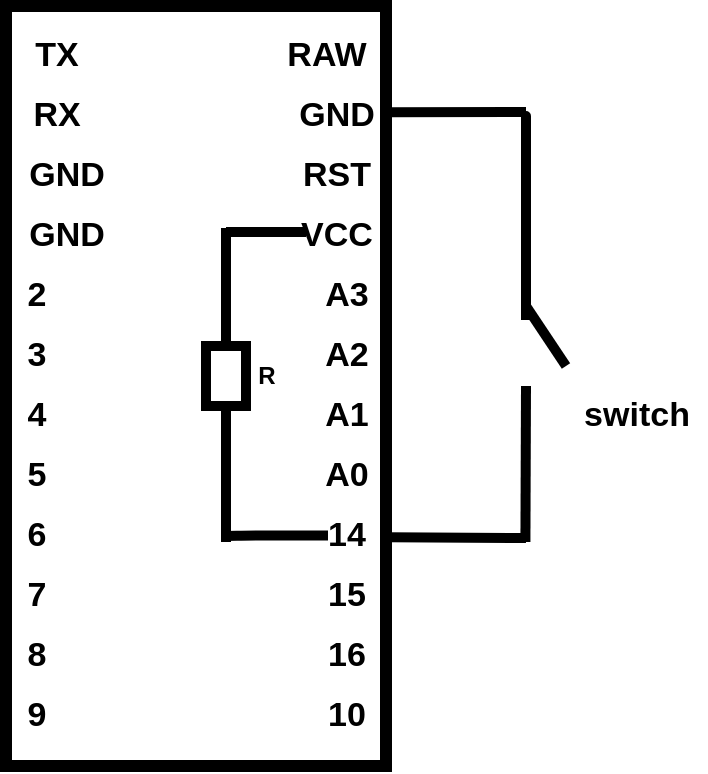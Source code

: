 <mxfile version="14.2.9" type="device"><diagram id="PuQlp7X1THBL5pAZiaUG" name="Page-1"><mxGraphModel dx="541" dy="1492" grid="1" gridSize="10" guides="1" tooltips="1" connect="1" arrows="1" fold="1" page="1" pageScale="1" pageWidth="827" pageHeight="1169" math="0" shadow="0"><root><mxCell id="0"/><mxCell id="1" parent="0"/><mxCell id="VXL3foKrF_xbrEbjn45T-1" value="" style="rounded=0;whiteSpace=wrap;html=1;strokeWidth=6;fontStyle=1;fontSize=17;" vertex="1" parent="1"><mxGeometry x="290" y="-20" width="190" height="380" as="geometry"/></mxCell><mxCell id="VXL3foKrF_xbrEbjn45T-2" value="10&lt;br style=&quot;font-size: 17px;&quot;&gt;" style="text;html=1;align=center;verticalAlign=middle;resizable=0;points=[];autosize=1;fontStyle=1;fontSize=17;" vertex="1" parent="1"><mxGeometry x="445" y="320" width="30" height="30" as="geometry"/></mxCell><mxCell id="VXL3foKrF_xbrEbjn45T-3" value="16" style="text;html=1;align=center;verticalAlign=middle;resizable=0;points=[];autosize=1;fontStyle=1;fontSize=17;" vertex="1" parent="1"><mxGeometry x="445" y="290" width="30" height="30" as="geometry"/></mxCell><mxCell id="VXL3foKrF_xbrEbjn45T-4" value="15" style="text;html=1;align=center;verticalAlign=middle;resizable=0;points=[];autosize=1;fontStyle=1;fontSize=17;" vertex="1" parent="1"><mxGeometry x="445" y="260" width="30" height="30" as="geometry"/></mxCell><mxCell id="VXL3foKrF_xbrEbjn45T-5" value="14" style="text;html=1;align=center;verticalAlign=middle;resizable=0;points=[];autosize=1;fontStyle=1;fontSize=17;" vertex="1" parent="1"><mxGeometry x="445" y="230" width="30" height="30" as="geometry"/></mxCell><mxCell id="VXL3foKrF_xbrEbjn45T-6" value="A0" style="text;html=1;align=center;verticalAlign=middle;resizable=0;points=[];autosize=1;fontStyle=1;fontSize=17;" vertex="1" parent="1"><mxGeometry x="440" y="200" width="40" height="30" as="geometry"/></mxCell><mxCell id="VXL3foKrF_xbrEbjn45T-7" value="A1" style="text;html=1;align=center;verticalAlign=middle;resizable=0;points=[];autosize=1;fontStyle=1;fontSize=17;" vertex="1" parent="1"><mxGeometry x="440" y="170" width="40" height="30" as="geometry"/></mxCell><mxCell id="VXL3foKrF_xbrEbjn45T-8" value="A2" style="text;html=1;align=center;verticalAlign=middle;resizable=0;points=[];autosize=1;fontStyle=1;fontSize=17;" vertex="1" parent="1"><mxGeometry x="440" y="140" width="40" height="30" as="geometry"/></mxCell><mxCell id="VXL3foKrF_xbrEbjn45T-9" value="A3" style="text;html=1;align=center;verticalAlign=middle;resizable=0;points=[];autosize=1;fontStyle=1;fontSize=17;" vertex="1" parent="1"><mxGeometry x="440" y="110" width="40" height="30" as="geometry"/></mxCell><mxCell id="VXL3foKrF_xbrEbjn45T-10" value="VCC" style="text;html=1;align=center;verticalAlign=middle;resizable=0;points=[];autosize=1;fontStyle=1;fontSize=17;" vertex="1" parent="1"><mxGeometry x="430" y="80" width="50" height="30" as="geometry"/></mxCell><mxCell id="VXL3foKrF_xbrEbjn45T-11" value="RST" style="text;html=1;align=center;verticalAlign=middle;resizable=0;points=[];autosize=1;fontStyle=1;fontSize=17;" vertex="1" parent="1"><mxGeometry x="430" y="50" width="50" height="30" as="geometry"/></mxCell><mxCell id="VXL3foKrF_xbrEbjn45T-12" value="GND" style="text;html=1;align=center;verticalAlign=middle;resizable=0;points=[];autosize=1;fontStyle=1;fontSize=17;" vertex="1" parent="1"><mxGeometry x="430" y="20" width="50" height="30" as="geometry"/></mxCell><mxCell id="VXL3foKrF_xbrEbjn45T-13" value="RAW" style="text;html=1;align=center;verticalAlign=middle;resizable=0;points=[];autosize=1;fontStyle=1;fontSize=17;" vertex="1" parent="1"><mxGeometry x="420" y="-10" width="60" height="30" as="geometry"/></mxCell><mxCell id="VXL3foKrF_xbrEbjn45T-14" value="" style="endArrow=none;html=1;strokeWidth=5;" edge="1" parent="1" source="VXL3foKrF_xbrEbjn45T-32"><mxGeometry width="50" height="50" relative="1" as="geometry"><mxPoint x="400" y="189" as="sourcePoint"/><mxPoint x="400" y="91" as="targetPoint"/></mxGeometry></mxCell><mxCell id="VXL3foKrF_xbrEbjn45T-18" value="9" style="text;html=1;align=center;verticalAlign=middle;resizable=0;points=[];autosize=1;fontStyle=1;fontSize=17;" vertex="1" parent="1"><mxGeometry x="295" y="320" width="20" height="30" as="geometry"/></mxCell><mxCell id="VXL3foKrF_xbrEbjn45T-19" value="8" style="text;html=1;align=center;verticalAlign=middle;resizable=0;points=[];autosize=1;fontStyle=1;fontSize=17;" vertex="1" parent="1"><mxGeometry x="295" y="290" width="20" height="30" as="geometry"/></mxCell><mxCell id="VXL3foKrF_xbrEbjn45T-20" value="7" style="text;html=1;align=center;verticalAlign=middle;resizable=0;points=[];autosize=1;fontStyle=1;fontSize=17;" vertex="1" parent="1"><mxGeometry x="295" y="260" width="20" height="30" as="geometry"/></mxCell><mxCell id="VXL3foKrF_xbrEbjn45T-21" value="6" style="text;html=1;align=center;verticalAlign=middle;resizable=0;points=[];autosize=1;fontStyle=1;fontSize=17;" vertex="1" parent="1"><mxGeometry x="295" y="230" width="20" height="30" as="geometry"/></mxCell><mxCell id="VXL3foKrF_xbrEbjn45T-22" value="5" style="text;html=1;align=center;verticalAlign=middle;resizable=0;points=[];autosize=1;fontStyle=1;fontSize=17;" vertex="1" parent="1"><mxGeometry x="295" y="200" width="20" height="30" as="geometry"/></mxCell><mxCell id="VXL3foKrF_xbrEbjn45T-23" value="4" style="text;html=1;align=center;verticalAlign=middle;resizable=0;points=[];autosize=1;fontStyle=1;fontSize=17;" vertex="1" parent="1"><mxGeometry x="295" y="170" width="20" height="30" as="geometry"/></mxCell><mxCell id="VXL3foKrF_xbrEbjn45T-24" value="3" style="text;html=1;align=center;verticalAlign=middle;resizable=0;points=[];autosize=1;fontStyle=1;fontSize=17;" vertex="1" parent="1"><mxGeometry x="295" y="140" width="20" height="30" as="geometry"/></mxCell><mxCell id="VXL3foKrF_xbrEbjn45T-25" value="2" style="text;html=1;align=center;verticalAlign=middle;resizable=0;points=[];autosize=1;fontStyle=1;fontSize=17;" vertex="1" parent="1"><mxGeometry x="295" y="110" width="20" height="30" as="geometry"/></mxCell><mxCell id="VXL3foKrF_xbrEbjn45T-26" value="GND" style="text;html=1;align=center;verticalAlign=middle;resizable=0;points=[];autosize=1;fontStyle=1;fontSize=17;" vertex="1" parent="1"><mxGeometry x="295" y="80" width="50" height="30" as="geometry"/></mxCell><mxCell id="VXL3foKrF_xbrEbjn45T-27" value="GND" style="text;html=1;align=center;verticalAlign=middle;resizable=0;points=[];autosize=1;fontStyle=1;fontSize=17;" vertex="1" parent="1"><mxGeometry x="295" y="50" width="50" height="30" as="geometry"/></mxCell><mxCell id="VXL3foKrF_xbrEbjn45T-28" value="RX" style="text;html=1;align=center;verticalAlign=middle;resizable=0;points=[];autosize=1;fontStyle=1;fontSize=17;" vertex="1" parent="1"><mxGeometry x="295" y="20" width="40" height="30" as="geometry"/></mxCell><mxCell id="VXL3foKrF_xbrEbjn45T-29" value="TX" style="text;html=1;align=center;verticalAlign=middle;resizable=0;points=[];autosize=1;fontStyle=1;fontSize=17;" vertex="1" parent="1"><mxGeometry x="295" y="-10" width="40" height="30" as="geometry"/></mxCell><mxCell id="VXL3foKrF_xbrEbjn45T-31" value="" style="endArrow=none;html=1;fontSize=17;strokeWidth=5;" edge="1" parent="1"><mxGeometry width="50" height="50" relative="1" as="geometry"><mxPoint x="400" y="245.05" as="sourcePoint"/><mxPoint x="451" y="244.71" as="targetPoint"/><Array as="points"><mxPoint x="411" y="244.71"/></Array></mxGeometry></mxCell><mxCell id="VXL3foKrF_xbrEbjn45T-33" value="R" style="text;html=1;align=center;verticalAlign=middle;resizable=0;points=[];autosize=1;strokeWidth=5;fontStyle=1" vertex="1" parent="1"><mxGeometry x="410" y="155" width="20" height="20" as="geometry"/></mxCell><mxCell id="VXL3foKrF_xbrEbjn45T-34" value="" style="endArrow=none;html=1;strokeWidth=5;" edge="1" parent="1"><mxGeometry width="50" height="50" relative="1" as="geometry"><mxPoint x="549.71" y="248.0" as="sourcePoint"/><mxPoint x="550" y="170" as="targetPoint"/></mxGeometry></mxCell><mxCell id="VXL3foKrF_xbrEbjn45T-35" value="" style="endArrow=none;html=1;strokeWidth=5;" edge="1" parent="1"><mxGeometry width="50" height="50" relative="1" as="geometry"><mxPoint x="570" y="160.0" as="sourcePoint"/><mxPoint x="550" y="130" as="targetPoint"/></mxGeometry></mxCell><mxCell id="VXL3foKrF_xbrEbjn45T-36" value="" style="endArrow=none;html=1;strokeWidth=5;" edge="1" parent="1"><mxGeometry width="50" height="50" relative="1" as="geometry"><mxPoint x="550" y="130" as="sourcePoint"/><mxPoint x="550" y="137" as="targetPoint"/><Array as="points"><mxPoint x="550" y="30"/></Array></mxGeometry></mxCell><mxCell id="VXL3foKrF_xbrEbjn45T-37" value="" style="endArrow=none;html=1;fontSize=17;strokeWidth=5;" edge="1" parent="1"><mxGeometry width="50" height="50" relative="1" as="geometry"><mxPoint x="440" y="93" as="sourcePoint"/><mxPoint x="400" y="93" as="targetPoint"/></mxGeometry></mxCell><mxCell id="VXL3foKrF_xbrEbjn45T-39" value="" style="endArrow=none;html=1;exitX=1.007;exitY=0.699;exitDx=0;exitDy=0;exitPerimeter=0;fontStyle=0;strokeWidth=5;" edge="1" parent="1" source="VXL3foKrF_xbrEbjn45T-1"><mxGeometry width="50" height="50" relative="1" as="geometry"><mxPoint x="360" y="370" as="sourcePoint"/><mxPoint x="550" y="246" as="targetPoint"/></mxGeometry></mxCell><mxCell id="VXL3foKrF_xbrEbjn45T-41" value="" style="endArrow=none;html=1;strokeWidth=5;exitX=1.014;exitY=0.438;exitDx=0;exitDy=0;exitPerimeter=0;" edge="1" parent="1" source="VXL3foKrF_xbrEbjn45T-12"><mxGeometry width="50" height="50" relative="1" as="geometry"><mxPoint x="360" y="160" as="sourcePoint"/><mxPoint x="550" y="33" as="targetPoint"/></mxGeometry></mxCell><mxCell id="VXL3foKrF_xbrEbjn45T-43" value="switch" style="text;html=1;align=center;verticalAlign=middle;resizable=0;points=[];autosize=1;fontSize=17;fontStyle=1" vertex="1" parent="1"><mxGeometry x="570" y="170" width="70" height="30" as="geometry"/></mxCell><mxCell id="VXL3foKrF_xbrEbjn45T-32" value="" style="rounded=0;whiteSpace=wrap;html=1;strokeWidth=5;" vertex="1" parent="1"><mxGeometry x="390" y="150" width="20" height="30" as="geometry"/></mxCell><mxCell id="VXL3foKrF_xbrEbjn45T-44" value="" style="endArrow=none;html=1;strokeWidth=5;" edge="1" parent="1" target="VXL3foKrF_xbrEbjn45T-32"><mxGeometry width="50" height="50" relative="1" as="geometry"><mxPoint x="400" y="248" as="sourcePoint"/><mxPoint x="400" y="91" as="targetPoint"/></mxGeometry></mxCell></root></mxGraphModel></diagram></mxfile>